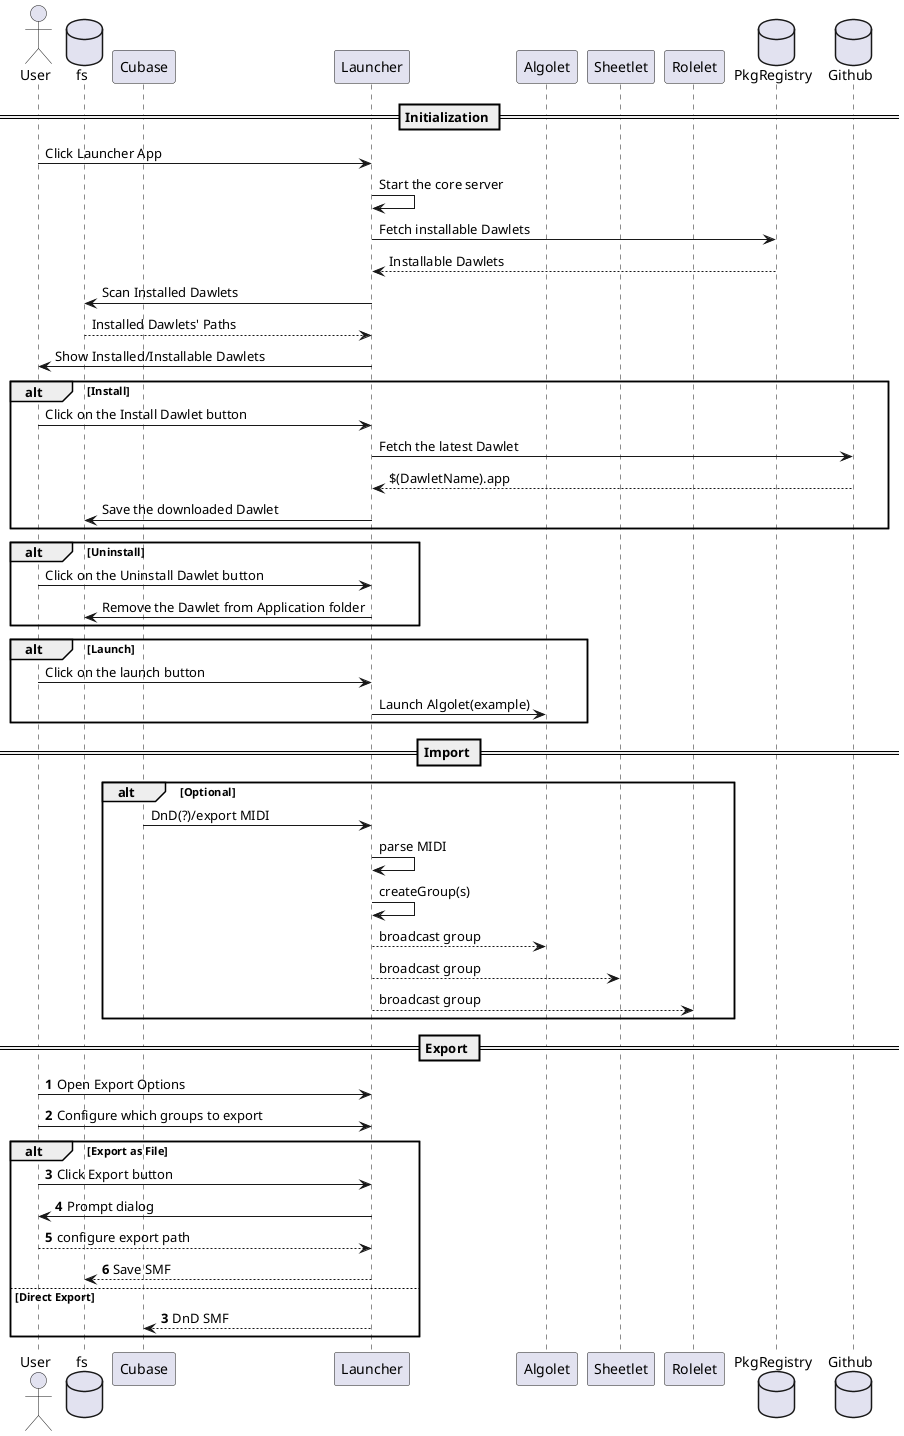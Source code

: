 @startuml Dawlet Sequence
actor User
database fs
participant Cubase
participant Launcher
participant Algolet
participant Sheetlet
participant Rolelet
database PkgRegistry
database Github

== Initialization ==

User -> Launcher: Click Launcher App
Launcher -> Launcher: Start the core server
Launcher -> PkgRegistry: Fetch installable Dawlets
Launcher <-- PkgRegistry: Installable Dawlets
Launcher -> fs: Scan Installed Dawlets
fs --> Launcher: Installed Dawlets' Paths
User <- Launcher: Show Installed/Installable Dawlets
alt Install
  User -> Launcher: Click on the Install Dawlet button
  Launcher -> Github: Fetch the latest Dawlet
  Launcher <-- Github: $(DawletName).app
  fs <- Launcher: Save the downloaded Dawlet
end
alt Uninstall
  User -> Launcher: Click on the Uninstall Dawlet button
  fs <- Launcher: Remove the Dawlet from Application folder
end
alt Launch
  User -> Launcher: Click on the launch button
  Launcher -> Algolet: Launch Algolet(example)
end


== Import ==

alt Optional
  Cubase -> Launcher: DnD(?)/export MIDI
  Launcher -> Launcher: parse MIDI
  Launcher -> Launcher: createGroup(s)
  Launcher --> Algolet: broadcast group
  Launcher --> Sheetlet: broadcast group
  Launcher --> Rolelet: broadcast group
end

== Export ==

autonumber
User -> Launcher: Open Export Options
User -> Launcher: Configure which groups to export
alt Export as File
  User -> Launcher: Click Export button
  User <- Launcher: Prompt dialog
  User --> Launcher: configure export path
  fs <-- Launcher: Save SMF
else Direct Export
  autonumber 3
  Cubase <-- Launcher: DnD SMF
end

@enduml